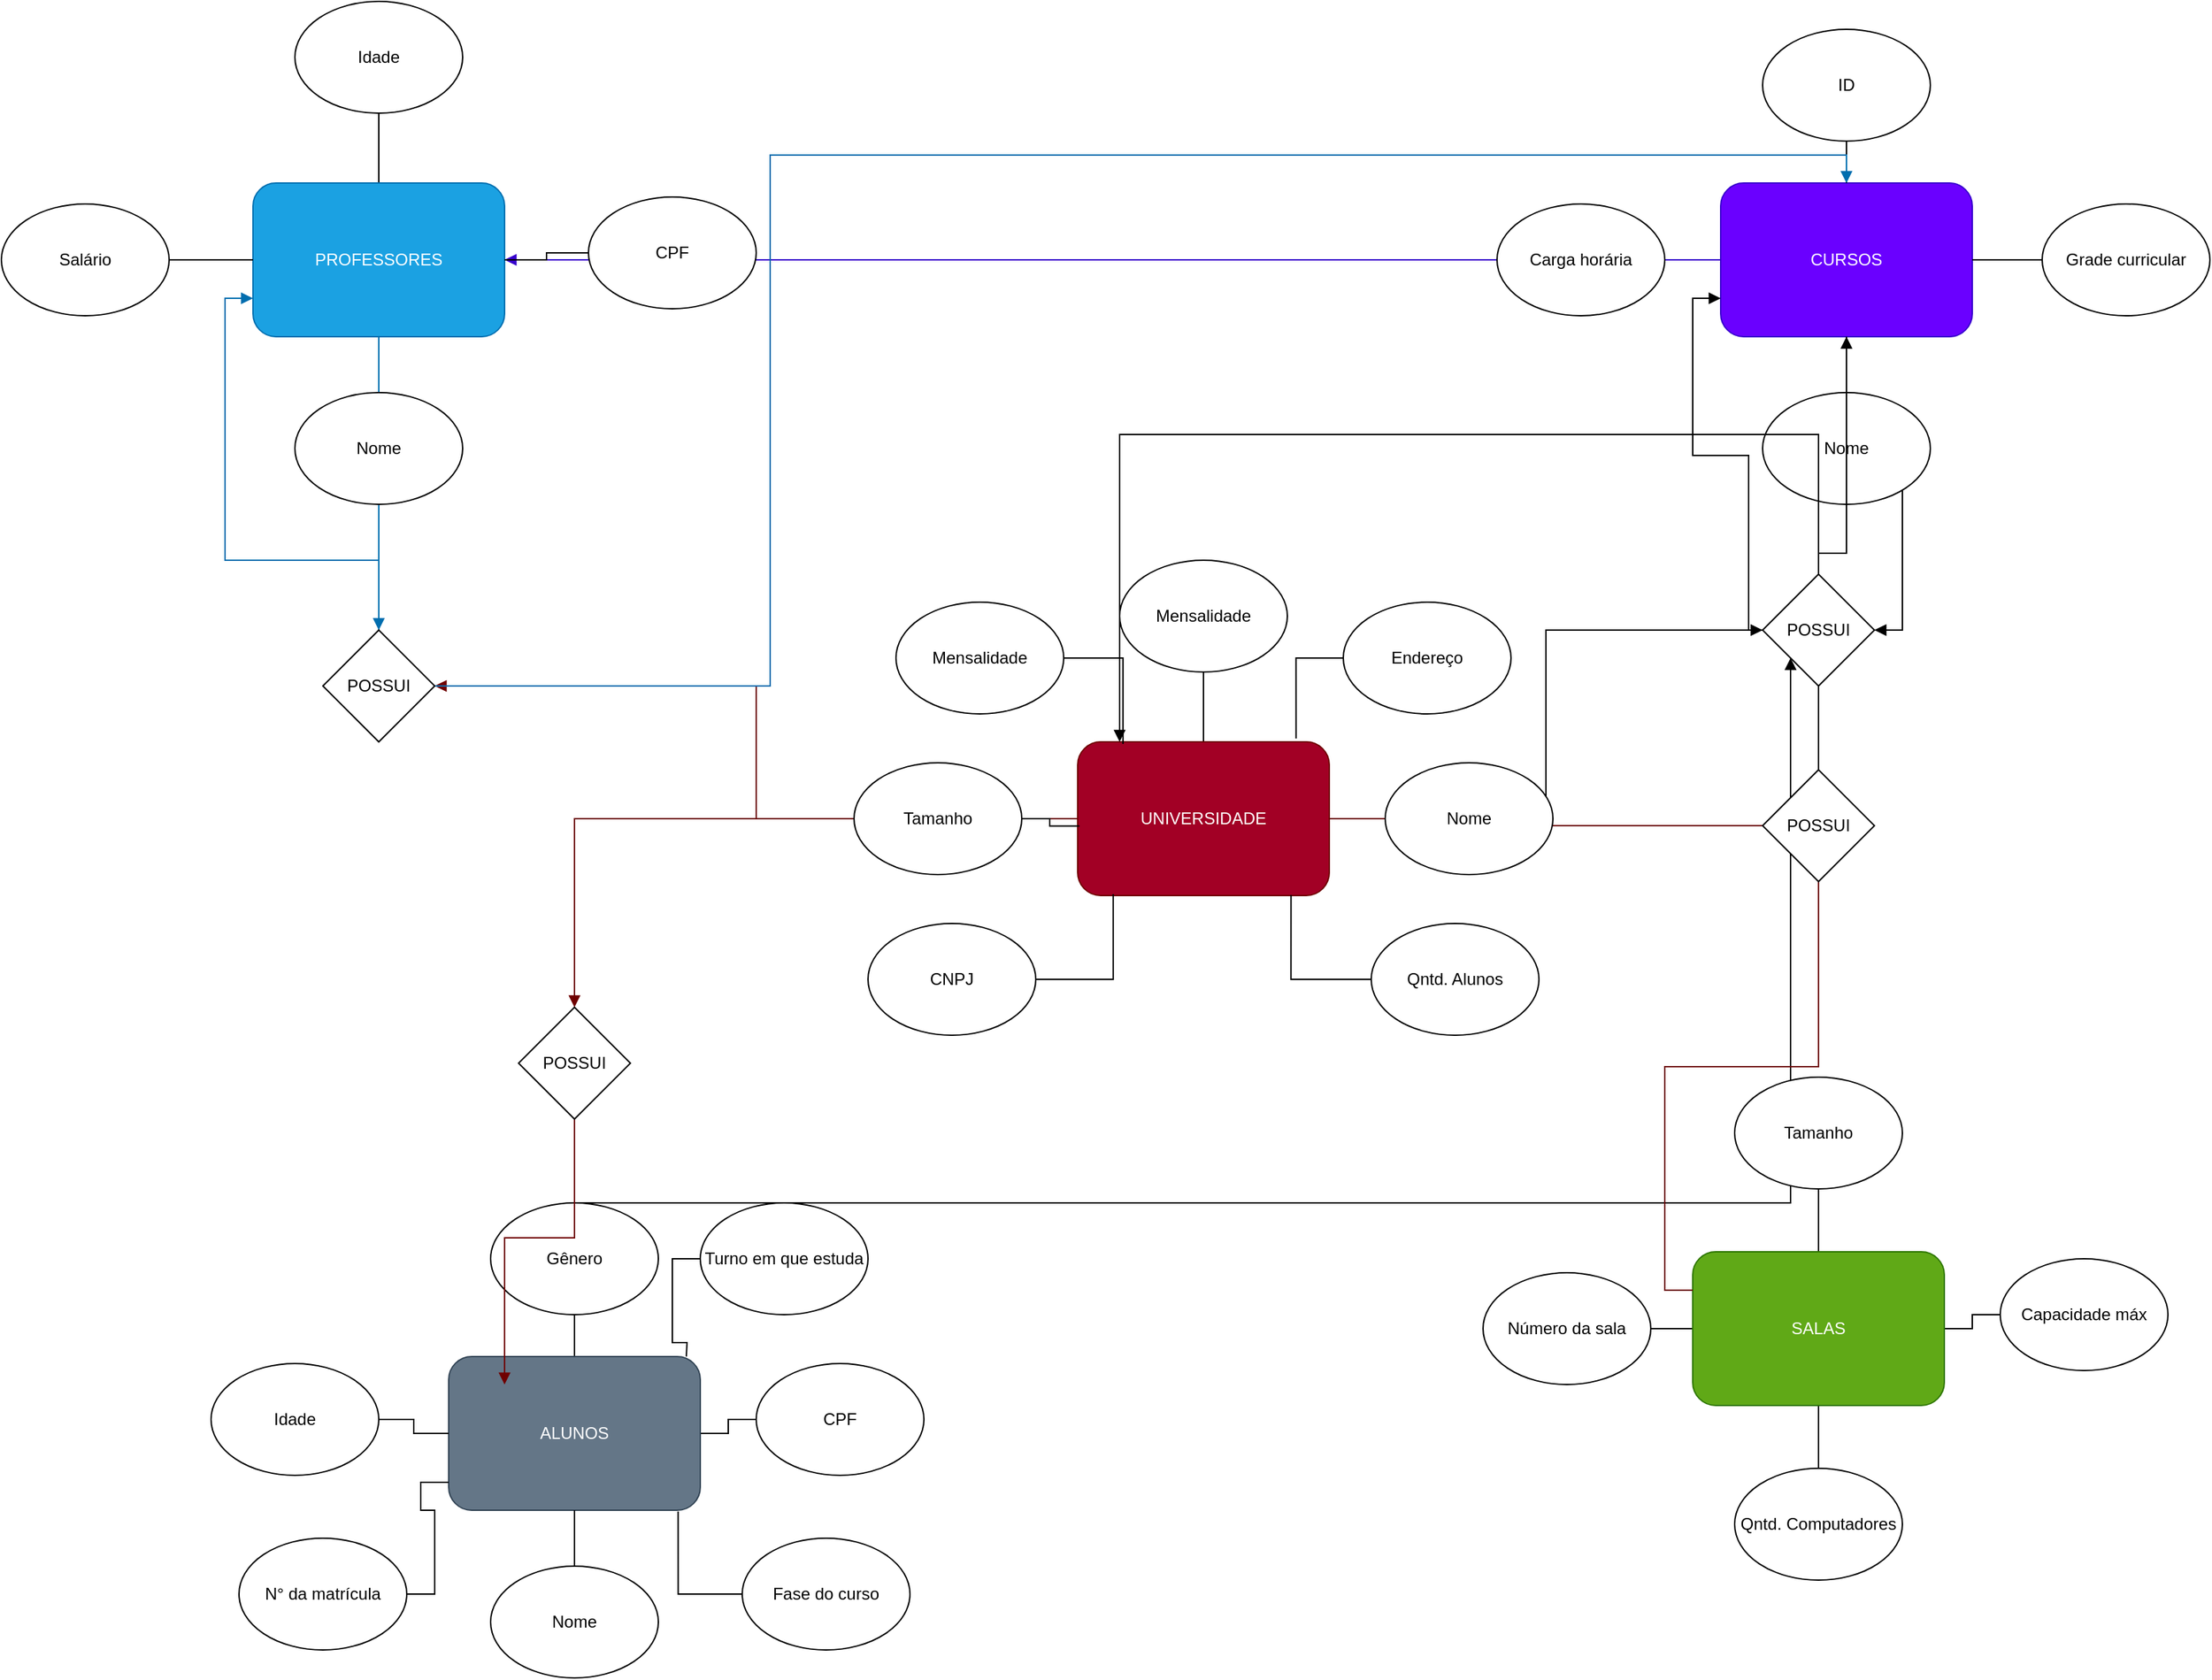 <mxfile version="20.3.3" type="google"><diagram id="tvrLNQfpY0GsChJi0nGt" name="Página-1"><mxGraphModel grid="1" page="1" gridSize="10" guides="1" tooltips="1" connect="1" arrows="1" fold="1" pageScale="1" pageWidth="827" pageHeight="1169" math="0" shadow="0"><root><mxCell id="0"/><mxCell id="1" parent="0"/><mxCell id="q1DfG-nq55tmoPt-NGYs-29" style="edgeStyle=orthogonalEdgeStyle;rounded=0;orthogonalLoop=1;jettySize=auto;html=1;entryX=0.5;entryY=1;entryDx=0;entryDy=0;endArrow=none;endFill=0;" edge="1" parent="1" source="vpx9vcRPubdjK-eV-8Ql-1" target="vpx9vcRPubdjK-eV-8Ql-5"><mxGeometry relative="1" as="geometry"/></mxCell><mxCell id="q1DfG-nq55tmoPt-NGYs-60" style="edgeStyle=orthogonalEdgeStyle;rounded=0;orthogonalLoop=1;jettySize=auto;html=1;endArrow=none;endFill=0;fillColor=#a20025;strokeColor=#6F0000;" edge="1" parent="1" source="vpx9vcRPubdjK-eV-8Ql-1" target="q1DfG-nq55tmoPt-NGYs-59"><mxGeometry relative="1" as="geometry"/></mxCell><mxCell id="q1DfG-nq55tmoPt-NGYs-64" style="edgeStyle=orthogonalEdgeStyle;rounded=0;orthogonalLoop=1;jettySize=auto;html=1;entryX=0.5;entryY=0;entryDx=0;entryDy=0;endArrow=block;endFill=1;fillColor=#a20025;strokeColor=#6F0000;" edge="1" parent="1" source="vpx9vcRPubdjK-eV-8Ql-1" target="q1DfG-nq55tmoPt-NGYs-63"><mxGeometry relative="1" as="geometry"/></mxCell><mxCell id="q1DfG-nq55tmoPt-NGYs-67" style="edgeStyle=orthogonalEdgeStyle;rounded=0;orthogonalLoop=1;jettySize=auto;html=1;entryX=0;entryY=0.5;entryDx=0;entryDy=0;endArrow=block;endFill=1;" edge="1" parent="1" source="vpx9vcRPubdjK-eV-8Ql-1" target="q1DfG-nq55tmoPt-NGYs-66"><mxGeometry relative="1" as="geometry"/></mxCell><mxCell id="q1DfG-nq55tmoPt-NGYs-79" style="edgeStyle=orthogonalEdgeStyle;rounded=0;orthogonalLoop=1;jettySize=auto;html=1;endArrow=block;endFill=1;fillColor=#a20025;strokeColor=#6F0000;" edge="1" parent="1" source="vpx9vcRPubdjK-eV-8Ql-1" target="q1DfG-nq55tmoPt-NGYs-73"><mxGeometry relative="1" as="geometry"/></mxCell><mxCell id="vpx9vcRPubdjK-eV-8Ql-1" value="UNIVERSIDADE" style="rounded=1;whiteSpace=wrap;html=1;fillColor=#a20025;fontColor=#ffffff;strokeColor=#6F0000;" vertex="1" parent="1"><mxGeometry x="740" y="-670" width="180" height="110" as="geometry"/></mxCell><mxCell id="q1DfG-nq55tmoPt-NGYs-31" style="edgeStyle=orthogonalEdgeStyle;rounded=0;orthogonalLoop=1;jettySize=auto;html=1;endArrow=none;endFill=0;fillColor=#a20025;strokeColor=#6F0000;" edge="1" parent="1" source="vpx9vcRPubdjK-eV-8Ql-2" target="vpx9vcRPubdjK-eV-8Ql-1"><mxGeometry relative="1" as="geometry"/></mxCell><mxCell id="vpx9vcRPubdjK-eV-8Ql-2" value="Nome" style="ellipse;whiteSpace=wrap;html=1;" vertex="1" parent="1"><mxGeometry x="960" y="-655" width="120" height="80" as="geometry"/></mxCell><mxCell id="q1DfG-nq55tmoPt-NGYs-38" style="edgeStyle=orthogonalEdgeStyle;rounded=0;orthogonalLoop=1;jettySize=auto;html=1;entryX=0.141;entryY=0.991;entryDx=0;entryDy=0;entryPerimeter=0;endArrow=none;endFill=0;" edge="1" parent="1" source="vpx9vcRPubdjK-eV-8Ql-3" target="vpx9vcRPubdjK-eV-8Ql-1"><mxGeometry relative="1" as="geometry"/></mxCell><mxCell id="vpx9vcRPubdjK-eV-8Ql-3" value="CNPJ" style="ellipse;whiteSpace=wrap;html=1;" vertex="1" parent="1"><mxGeometry x="590" y="-540" width="120" height="80" as="geometry"/></mxCell><mxCell id="q1DfG-nq55tmoPt-NGYs-37" style="edgeStyle=orthogonalEdgeStyle;rounded=0;orthogonalLoop=1;jettySize=auto;html=1;entryX=0.007;entryY=0.548;entryDx=0;entryDy=0;entryPerimeter=0;endArrow=none;endFill=0;" edge="1" parent="1" source="vpx9vcRPubdjK-eV-8Ql-4" target="vpx9vcRPubdjK-eV-8Ql-1"><mxGeometry relative="1" as="geometry"/></mxCell><mxCell id="vpx9vcRPubdjK-eV-8Ql-4" value="Tamanho" style="ellipse;whiteSpace=wrap;html=1;" vertex="1" parent="1"><mxGeometry x="580" y="-655" width="120" height="80" as="geometry"/></mxCell><mxCell id="vpx9vcRPubdjK-eV-8Ql-5" value="Mensalidade" style="ellipse;whiteSpace=wrap;html=1;" vertex="1" parent="1"><mxGeometry x="770" y="-800" width="120" height="80" as="geometry"/></mxCell><mxCell id="q1DfG-nq55tmoPt-NGYs-30" style="edgeStyle=orthogonalEdgeStyle;rounded=0;orthogonalLoop=1;jettySize=auto;html=1;entryX=0.868;entryY=-0.022;entryDx=0;entryDy=0;entryPerimeter=0;endArrow=none;endFill=0;" edge="1" parent="1" source="vpx9vcRPubdjK-eV-8Ql-6" target="vpx9vcRPubdjK-eV-8Ql-1"><mxGeometry relative="1" as="geometry"/></mxCell><mxCell id="vpx9vcRPubdjK-eV-8Ql-6" value="Endereço" style="ellipse;whiteSpace=wrap;html=1;" vertex="1" parent="1"><mxGeometry x="930" y="-770" width="120" height="80" as="geometry"/></mxCell><mxCell id="q1DfG-nq55tmoPt-NGYs-32" style="edgeStyle=orthogonalEdgeStyle;rounded=0;orthogonalLoop=1;jettySize=auto;html=1;entryX=0.848;entryY=0.997;entryDx=0;entryDy=0;entryPerimeter=0;endArrow=none;endFill=0;" edge="1" parent="1" source="vpx9vcRPubdjK-eV-8Ql-7" target="vpx9vcRPubdjK-eV-8Ql-1"><mxGeometry relative="1" as="geometry"/></mxCell><mxCell id="vpx9vcRPubdjK-eV-8Ql-7" value="Qntd. Alunos" style="ellipse;whiteSpace=wrap;html=1;" vertex="1" parent="1"><mxGeometry x="950" y="-540" width="120" height="80" as="geometry"/></mxCell><mxCell id="q1DfG-nq55tmoPt-NGYs-35" style="edgeStyle=orthogonalEdgeStyle;rounded=0;orthogonalLoop=1;jettySize=auto;html=1;entryX=0.18;entryY=0.014;entryDx=0;entryDy=0;entryPerimeter=0;endArrow=none;endFill=0;" edge="1" parent="1" source="vpx9vcRPubdjK-eV-8Ql-8" target="vpx9vcRPubdjK-eV-8Ql-1"><mxGeometry relative="1" as="geometry"/></mxCell><mxCell id="vpx9vcRPubdjK-eV-8Ql-8" value="Mensalidade" style="ellipse;whiteSpace=wrap;html=1;" vertex="1" parent="1"><mxGeometry x="610" y="-770" width="120" height="80" as="geometry"/></mxCell><mxCell id="q1DfG-nq55tmoPt-NGYs-69" style="edgeStyle=orthogonalEdgeStyle;rounded=0;orthogonalLoop=1;jettySize=auto;html=1;entryX=1;entryY=0.5;entryDx=0;entryDy=0;endArrow=block;endFill=1;" edge="1" parent="1" source="q1DfG-nq55tmoPt-NGYs-2" target="q1DfG-nq55tmoPt-NGYs-66"><mxGeometry relative="1" as="geometry"/></mxCell><mxCell id="q1DfG-nq55tmoPt-NGYs-77" style="edgeStyle=orthogonalEdgeStyle;rounded=0;orthogonalLoop=1;jettySize=auto;html=1;endArrow=block;endFill=1;fillColor=#6a00ff;strokeColor=#3700CC;" edge="1" parent="1" source="q1DfG-nq55tmoPt-NGYs-2" target="q1DfG-nq55tmoPt-NGYs-5"><mxGeometry relative="1" as="geometry"><mxPoint x="590" y="-690" as="targetPoint"/></mxGeometry></mxCell><mxCell id="q1DfG-nq55tmoPt-NGYs-2" value="CURSOS" style="rounded=1;whiteSpace=wrap;html=1;fillColor=#6a00ff;fontColor=#ffffff;strokeColor=#3700CC;" vertex="1" parent="1"><mxGeometry x="1200" y="-1070" width="180" height="110" as="geometry"/></mxCell><mxCell id="q1DfG-nq55tmoPt-NGYs-44" style="edgeStyle=orthogonalEdgeStyle;rounded=0;orthogonalLoop=1;jettySize=auto;html=1;entryX=0.5;entryY=1;entryDx=0;entryDy=0;endArrow=none;endFill=0;" edge="1" parent="1" source="q1DfG-nq55tmoPt-NGYs-5" target="q1DfG-nq55tmoPt-NGYs-25"><mxGeometry relative="1" as="geometry"/></mxCell><mxCell id="q1DfG-nq55tmoPt-NGYs-76" style="edgeStyle=orthogonalEdgeStyle;rounded=0;orthogonalLoop=1;jettySize=auto;html=1;entryX=0.5;entryY=0;entryDx=0;entryDy=0;endArrow=block;endFill=1;fillColor=#1ba1e2;strokeColor=#006EAF;" edge="1" parent="1" source="q1DfG-nq55tmoPt-NGYs-5" target="q1DfG-nq55tmoPt-NGYs-73"><mxGeometry relative="1" as="geometry"/></mxCell><mxCell id="q1DfG-nq55tmoPt-NGYs-5" value="PROFESSORES" style="rounded=1;whiteSpace=wrap;html=1;fillColor=#1ba1e2;fontColor=#ffffff;strokeColor=#006EAF;" vertex="1" parent="1"><mxGeometry x="150" y="-1070" width="180" height="110" as="geometry"/></mxCell><mxCell id="q1DfG-nq55tmoPt-NGYs-48" style="edgeStyle=orthogonalEdgeStyle;rounded=0;orthogonalLoop=1;jettySize=auto;html=1;endArrow=none;endFill=0;" edge="1" parent="1" source="q1DfG-nq55tmoPt-NGYs-6" target="q1DfG-nq55tmoPt-NGYs-16"><mxGeometry relative="1" as="geometry"/></mxCell><mxCell id="q1DfG-nq55tmoPt-NGYs-49" style="edgeStyle=orthogonalEdgeStyle;rounded=0;orthogonalLoop=1;jettySize=auto;html=1;endArrow=none;endFill=0;" edge="1" parent="1" source="q1DfG-nq55tmoPt-NGYs-6" target="q1DfG-nq55tmoPt-NGYs-17"><mxGeometry relative="1" as="geometry"/></mxCell><mxCell id="q1DfG-nq55tmoPt-NGYs-50" style="edgeStyle=orthogonalEdgeStyle;rounded=0;orthogonalLoop=1;jettySize=auto;html=1;endArrow=none;endFill=0;" edge="1" parent="1" source="q1DfG-nq55tmoPt-NGYs-6" target="q1DfG-nq55tmoPt-NGYs-18"><mxGeometry relative="1" as="geometry"/></mxCell><mxCell id="q1DfG-nq55tmoPt-NGYs-51" style="edgeStyle=orthogonalEdgeStyle;rounded=0;orthogonalLoop=1;jettySize=auto;html=1;endArrow=none;endFill=0;" edge="1" parent="1" source="q1DfG-nq55tmoPt-NGYs-6" target="q1DfG-nq55tmoPt-NGYs-27"><mxGeometry relative="1" as="geometry"/></mxCell><mxCell id="q1DfG-nq55tmoPt-NGYs-6" value="SALAS" style="rounded=1;whiteSpace=wrap;html=1;fillColor=#60a917;fontColor=#ffffff;strokeColor=#2D7600;" vertex="1" parent="1"><mxGeometry x="1180" y="-305" width="180" height="110" as="geometry"/></mxCell><mxCell id="q1DfG-nq55tmoPt-NGYs-52" style="edgeStyle=orthogonalEdgeStyle;rounded=0;orthogonalLoop=1;jettySize=auto;html=1;endArrow=none;endFill=0;" edge="1" parent="1" source="q1DfG-nq55tmoPt-NGYs-8" target="q1DfG-nq55tmoPt-NGYs-15"><mxGeometry relative="1" as="geometry"/></mxCell><mxCell id="q1DfG-nq55tmoPt-NGYs-53" style="edgeStyle=orthogonalEdgeStyle;rounded=0;orthogonalLoop=1;jettySize=auto;html=1;endArrow=none;endFill=0;" edge="1" parent="1" source="q1DfG-nq55tmoPt-NGYs-8" target="q1DfG-nq55tmoPt-NGYs-13"><mxGeometry relative="1" as="geometry"/></mxCell><mxCell id="q1DfG-nq55tmoPt-NGYs-72" style="edgeStyle=orthogonalEdgeStyle;rounded=0;orthogonalLoop=1;jettySize=auto;html=1;entryX=0;entryY=1;entryDx=0;entryDy=0;endArrow=block;endFill=1;" edge="1" parent="1" source="q1DfG-nq55tmoPt-NGYs-8" target="q1DfG-nq55tmoPt-NGYs-66"><mxGeometry relative="1" as="geometry"><Array as="points"><mxPoint x="380" y="-340"/><mxPoint x="1250" y="-340"/></Array></mxGeometry></mxCell><mxCell id="q1DfG-nq55tmoPt-NGYs-8" value="ALUNOS" style="rounded=1;whiteSpace=wrap;html=1;fillColor=#647687;fontColor=#ffffff;strokeColor=#314354;" vertex="1" parent="1"><mxGeometry x="290" y="-230" width="180" height="110" as="geometry"/></mxCell><mxCell id="q1DfG-nq55tmoPt-NGYs-56" style="edgeStyle=orthogonalEdgeStyle;rounded=0;orthogonalLoop=1;jettySize=auto;html=1;endArrow=none;endFill=0;" edge="1" parent="1" source="q1DfG-nq55tmoPt-NGYs-12" target="q1DfG-nq55tmoPt-NGYs-8"><mxGeometry relative="1" as="geometry"/></mxCell><mxCell id="q1DfG-nq55tmoPt-NGYs-12" value="Nome" style="ellipse;whiteSpace=wrap;html=1;" vertex="1" parent="1"><mxGeometry x="320" y="-80" width="120" height="80" as="geometry"/></mxCell><mxCell id="q1DfG-nq55tmoPt-NGYs-13" value="CPF" style="ellipse;whiteSpace=wrap;html=1;" vertex="1" parent="1"><mxGeometry x="510" y="-225" width="120" height="80" as="geometry"/></mxCell><mxCell id="q1DfG-nq55tmoPt-NGYs-58" style="edgeStyle=orthogonalEdgeStyle;rounded=0;orthogonalLoop=1;jettySize=auto;html=1;entryX=0;entryY=0.5;entryDx=0;entryDy=0;endArrow=none;endFill=0;" edge="1" parent="1" source="q1DfG-nq55tmoPt-NGYs-14" target="q1DfG-nq55tmoPt-NGYs-8"><mxGeometry relative="1" as="geometry"/></mxCell><mxCell id="q1DfG-nq55tmoPt-NGYs-14" value="Idade" style="ellipse;whiteSpace=wrap;html=1;" vertex="1" parent="1"><mxGeometry x="120" y="-225" width="120" height="80" as="geometry"/></mxCell><mxCell id="q1DfG-nq55tmoPt-NGYs-15" value="Gênero" style="ellipse;whiteSpace=wrap;html=1;" vertex="1" parent="1"><mxGeometry x="320" y="-340" width="120" height="80" as="geometry"/></mxCell><mxCell id="q1DfG-nq55tmoPt-NGYs-16" value="Tamanho" style="ellipse;whiteSpace=wrap;html=1;" vertex="1" parent="1"><mxGeometry x="1210" y="-430" width="120" height="80" as="geometry"/></mxCell><mxCell id="q1DfG-nq55tmoPt-NGYs-17" value="Capacidade máx" style="ellipse;whiteSpace=wrap;html=1;" vertex="1" parent="1"><mxGeometry x="1400" y="-300" width="120" height="80" as="geometry"/></mxCell><mxCell id="q1DfG-nq55tmoPt-NGYs-18" value="Qntd. Computadores" style="ellipse;whiteSpace=wrap;html=1;" vertex="1" parent="1"><mxGeometry x="1210" y="-150" width="120" height="80" as="geometry"/></mxCell><mxCell id="q1DfG-nq55tmoPt-NGYs-40" style="edgeStyle=orthogonalEdgeStyle;rounded=0;orthogonalLoop=1;jettySize=auto;html=1;endArrow=none;endFill=0;" edge="1" parent="1" source="q1DfG-nq55tmoPt-NGYs-20" target="q1DfG-nq55tmoPt-NGYs-2"><mxGeometry relative="1" as="geometry"/></mxCell><mxCell id="q1DfG-nq55tmoPt-NGYs-20" value="Nome" style="ellipse;whiteSpace=wrap;html=1;" vertex="1" parent="1"><mxGeometry x="1230" y="-920" width="120" height="80" as="geometry"/></mxCell><mxCell id="q1DfG-nq55tmoPt-NGYs-39" style="edgeStyle=orthogonalEdgeStyle;rounded=0;orthogonalLoop=1;jettySize=auto;html=1;endArrow=none;endFill=0;" edge="1" parent="1" source="q1DfG-nq55tmoPt-NGYs-21" target="q1DfG-nq55tmoPt-NGYs-2"><mxGeometry relative="1" as="geometry"/></mxCell><mxCell id="q1DfG-nq55tmoPt-NGYs-21" value="Grade curricular" style="ellipse;whiteSpace=wrap;html=1;" vertex="1" parent="1"><mxGeometry x="1430" y="-1055" width="120" height="80" as="geometry"/></mxCell><mxCell id="q1DfG-nq55tmoPt-NGYs-55" style="edgeStyle=orthogonalEdgeStyle;rounded=0;orthogonalLoop=1;jettySize=auto;html=1;entryX=0.912;entryY=1.008;entryDx=0;entryDy=0;entryPerimeter=0;endArrow=none;endFill=0;" edge="1" parent="1" source="q1DfG-nq55tmoPt-NGYs-22" target="q1DfG-nq55tmoPt-NGYs-8"><mxGeometry relative="1" as="geometry"/></mxCell><mxCell id="q1DfG-nq55tmoPt-NGYs-22" value="Fase do curso" style="ellipse;whiteSpace=wrap;html=1;" vertex="1" parent="1"><mxGeometry x="500" y="-100" width="120" height="80" as="geometry"/></mxCell><mxCell id="q1DfG-nq55tmoPt-NGYs-46" style="edgeStyle=orthogonalEdgeStyle;rounded=0;orthogonalLoop=1;jettySize=auto;html=1;endArrow=none;endFill=0;fillColor=#1ba1e2;strokeColor=#006EAF;" edge="1" parent="1" source="q1DfG-nq55tmoPt-NGYs-23" target="q1DfG-nq55tmoPt-NGYs-5"><mxGeometry relative="1" as="geometry"/></mxCell><mxCell id="q1DfG-nq55tmoPt-NGYs-23" value="Nome" style="ellipse;whiteSpace=wrap;html=1;" vertex="1" parent="1"><mxGeometry x="180" y="-920" width="120" height="80" as="geometry"/></mxCell><mxCell id="q1DfG-nq55tmoPt-NGYs-45" style="edgeStyle=orthogonalEdgeStyle;rounded=0;orthogonalLoop=1;jettySize=auto;html=1;endArrow=none;endFill=0;" edge="1" parent="1" source="q1DfG-nq55tmoPt-NGYs-24" target="q1DfG-nq55tmoPt-NGYs-5"><mxGeometry relative="1" as="geometry"/></mxCell><mxCell id="q1DfG-nq55tmoPt-NGYs-24" value="CPF" style="ellipse;whiteSpace=wrap;html=1;" vertex="1" parent="1"><mxGeometry x="390" y="-1060" width="120" height="80" as="geometry"/></mxCell><mxCell id="q1DfG-nq55tmoPt-NGYs-25" value="Idade" style="ellipse;whiteSpace=wrap;html=1;" vertex="1" parent="1"><mxGeometry x="180" y="-1200" width="120" height="80" as="geometry"/></mxCell><mxCell id="q1DfG-nq55tmoPt-NGYs-27" value="Número da sala" style="ellipse;whiteSpace=wrap;html=1;" vertex="1" parent="1"><mxGeometry x="1030" y="-290" width="120" height="80" as="geometry"/></mxCell><mxCell id="q1DfG-nq55tmoPt-NGYs-41" style="edgeStyle=orthogonalEdgeStyle;rounded=0;orthogonalLoop=1;jettySize=auto;html=1;endArrow=none;endFill=0;fillColor=#6a00ff;strokeColor=#3700CC;" edge="1" parent="1" source="q1DfG-nq55tmoPt-NGYs-28" target="q1DfG-nq55tmoPt-NGYs-2"><mxGeometry relative="1" as="geometry"/></mxCell><mxCell id="q1DfG-nq55tmoPt-NGYs-28" value="Carga horária" style="ellipse;whiteSpace=wrap;html=1;" vertex="1" parent="1"><mxGeometry x="1040" y="-1055" width="120" height="80" as="geometry"/></mxCell><mxCell id="q1DfG-nq55tmoPt-NGYs-57" style="edgeStyle=orthogonalEdgeStyle;rounded=0;orthogonalLoop=1;jettySize=auto;html=1;entryX=0;entryY=0.818;entryDx=0;entryDy=0;entryPerimeter=0;endArrow=none;endFill=0;" edge="1" parent="1" source="q1DfG-nq55tmoPt-NGYs-33" target="q1DfG-nq55tmoPt-NGYs-8"><mxGeometry relative="1" as="geometry"/></mxCell><mxCell id="q1DfG-nq55tmoPt-NGYs-33" value="N° da matrícula" style="ellipse;whiteSpace=wrap;html=1;" vertex="1" parent="1"><mxGeometry x="140" y="-100" width="120" height="80" as="geometry"/></mxCell><mxCell id="q1DfG-nq55tmoPt-NGYs-54" style="edgeStyle=orthogonalEdgeStyle;rounded=0;orthogonalLoop=1;jettySize=auto;html=1;endArrow=none;endFill=0;" edge="1" parent="1" source="q1DfG-nq55tmoPt-NGYs-34"><mxGeometry relative="1" as="geometry"><mxPoint x="460" y="-230" as="targetPoint"/></mxGeometry></mxCell><mxCell id="q1DfG-nq55tmoPt-NGYs-34" value="Turno em que estuda" style="ellipse;whiteSpace=wrap;html=1;" vertex="1" parent="1"><mxGeometry x="470" y="-340" width="120" height="80" as="geometry"/></mxCell><mxCell id="q1DfG-nq55tmoPt-NGYs-47" style="edgeStyle=orthogonalEdgeStyle;rounded=0;orthogonalLoop=1;jettySize=auto;html=1;endArrow=none;endFill=0;" edge="1" parent="1" source="q1DfG-nq55tmoPt-NGYs-36" target="q1DfG-nq55tmoPt-NGYs-5"><mxGeometry relative="1" as="geometry"/></mxCell><mxCell id="q1DfG-nq55tmoPt-NGYs-36" value="Salário" style="ellipse;whiteSpace=wrap;html=1;" vertex="1" parent="1"><mxGeometry x="-30" y="-1055" width="120" height="80" as="geometry"/></mxCell><mxCell id="q1DfG-nq55tmoPt-NGYs-43" style="edgeStyle=orthogonalEdgeStyle;rounded=0;orthogonalLoop=1;jettySize=auto;html=1;entryX=0.5;entryY=0;entryDx=0;entryDy=0;endArrow=none;endFill=0;" edge="1" parent="1" source="q1DfG-nq55tmoPt-NGYs-42" target="q1DfG-nq55tmoPt-NGYs-2"><mxGeometry relative="1" as="geometry"/></mxCell><mxCell id="q1DfG-nq55tmoPt-NGYs-42" value="ID" style="ellipse;whiteSpace=wrap;html=1;" vertex="1" parent="1"><mxGeometry x="1230" y="-1180" width="120" height="80" as="geometry"/></mxCell><mxCell id="q1DfG-nq55tmoPt-NGYs-61" style="edgeStyle=orthogonalEdgeStyle;rounded=0;orthogonalLoop=1;jettySize=auto;html=1;entryX=0;entryY=0.25;entryDx=0;entryDy=0;endArrow=none;endFill=0;fillColor=#a20025;strokeColor=#6F0000;" edge="1" parent="1" source="q1DfG-nq55tmoPt-NGYs-59" target="q1DfG-nq55tmoPt-NGYs-6"><mxGeometry relative="1" as="geometry"/></mxCell><mxCell id="q1DfG-nq55tmoPt-NGYs-71" style="edgeStyle=orthogonalEdgeStyle;rounded=0;orthogonalLoop=1;jettySize=auto;html=1;endArrow=block;endFill=1;" edge="1" parent="1" source="q1DfG-nq55tmoPt-NGYs-59" target="q1DfG-nq55tmoPt-NGYs-2"><mxGeometry relative="1" as="geometry"/></mxCell><mxCell id="q1DfG-nq55tmoPt-NGYs-59" value="POSSUI" style="rhombus;whiteSpace=wrap;html=1;" vertex="1" parent="1"><mxGeometry x="1230" y="-650" width="80" height="80" as="geometry"/></mxCell><mxCell id="q1DfG-nq55tmoPt-NGYs-65" style="edgeStyle=orthogonalEdgeStyle;rounded=0;orthogonalLoop=1;jettySize=auto;html=1;entryX=0.222;entryY=0.182;entryDx=0;entryDy=0;entryPerimeter=0;endArrow=block;endFill=1;fillColor=#a20025;strokeColor=#6F0000;" edge="1" parent="1" source="q1DfG-nq55tmoPt-NGYs-63" target="q1DfG-nq55tmoPt-NGYs-8"><mxGeometry relative="1" as="geometry"/></mxCell><mxCell id="q1DfG-nq55tmoPt-NGYs-63" value="POSSUI" style="rhombus;whiteSpace=wrap;html=1;" vertex="1" parent="1"><mxGeometry x="340" y="-480" width="80" height="80" as="geometry"/></mxCell><mxCell id="q1DfG-nq55tmoPt-NGYs-68" style="edgeStyle=orthogonalEdgeStyle;rounded=0;orthogonalLoop=1;jettySize=auto;html=1;endArrow=block;endFill=1;entryX=0;entryY=0.75;entryDx=0;entryDy=0;" edge="1" parent="1" source="q1DfG-nq55tmoPt-NGYs-66" target="q1DfG-nq55tmoPt-NGYs-2"><mxGeometry relative="1" as="geometry"><mxPoint x="1180.0" y="-970" as="targetPoint"/><Array as="points"><mxPoint x="1220" y="-750"/><mxPoint x="1220" y="-875"/><mxPoint x="1180" y="-875"/><mxPoint x="1180" y="-987"/></Array></mxGeometry></mxCell><mxCell id="q1DfG-nq55tmoPt-NGYs-70" style="edgeStyle=orthogonalEdgeStyle;rounded=0;orthogonalLoop=1;jettySize=auto;html=1;endArrow=block;endFill=1;" edge="1" parent="1" source="q1DfG-nq55tmoPt-NGYs-66" target="vpx9vcRPubdjK-eV-8Ql-1"><mxGeometry relative="1" as="geometry"><Array as="points"><mxPoint x="1270" y="-890"/><mxPoint x="770" y="-890"/></Array></mxGeometry></mxCell><mxCell id="q1DfG-nq55tmoPt-NGYs-66" value="POSSUI" style="rhombus;whiteSpace=wrap;html=1;" vertex="1" parent="1"><mxGeometry x="1230" y="-790" width="80" height="80" as="geometry"/></mxCell><mxCell id="q1DfG-nq55tmoPt-NGYs-75" style="edgeStyle=orthogonalEdgeStyle;rounded=0;orthogonalLoop=1;jettySize=auto;html=1;entryX=0.5;entryY=0;entryDx=0;entryDy=0;endArrow=block;endFill=1;fillColor=#1ba1e2;strokeColor=#006EAF;" edge="1" parent="1" source="q1DfG-nq55tmoPt-NGYs-73" target="q1DfG-nq55tmoPt-NGYs-2"><mxGeometry relative="1" as="geometry"><Array as="points"><mxPoint x="520" y="-710"/><mxPoint x="520" y="-1090"/><mxPoint x="1290" y="-1090"/></Array></mxGeometry></mxCell><mxCell id="q1DfG-nq55tmoPt-NGYs-78" style="edgeStyle=orthogonalEdgeStyle;rounded=0;orthogonalLoop=1;jettySize=auto;html=1;entryX=0;entryY=0.75;entryDx=0;entryDy=0;endArrow=block;endFill=1;fillColor=#1ba1e2;strokeColor=#006EAF;" edge="1" parent="1" source="q1DfG-nq55tmoPt-NGYs-73" target="q1DfG-nq55tmoPt-NGYs-5"><mxGeometry relative="1" as="geometry"><Array as="points"><mxPoint x="240" y="-800"/><mxPoint x="130" y="-800"/><mxPoint x="130" y="-987"/></Array></mxGeometry></mxCell><mxCell id="q1DfG-nq55tmoPt-NGYs-73" value="POSSUI" style="rhombus;whiteSpace=wrap;html=1;" vertex="1" parent="1"><mxGeometry x="200" y="-750" width="80" height="80" as="geometry"/></mxCell></root></mxGraphModel></diagram></mxfile>